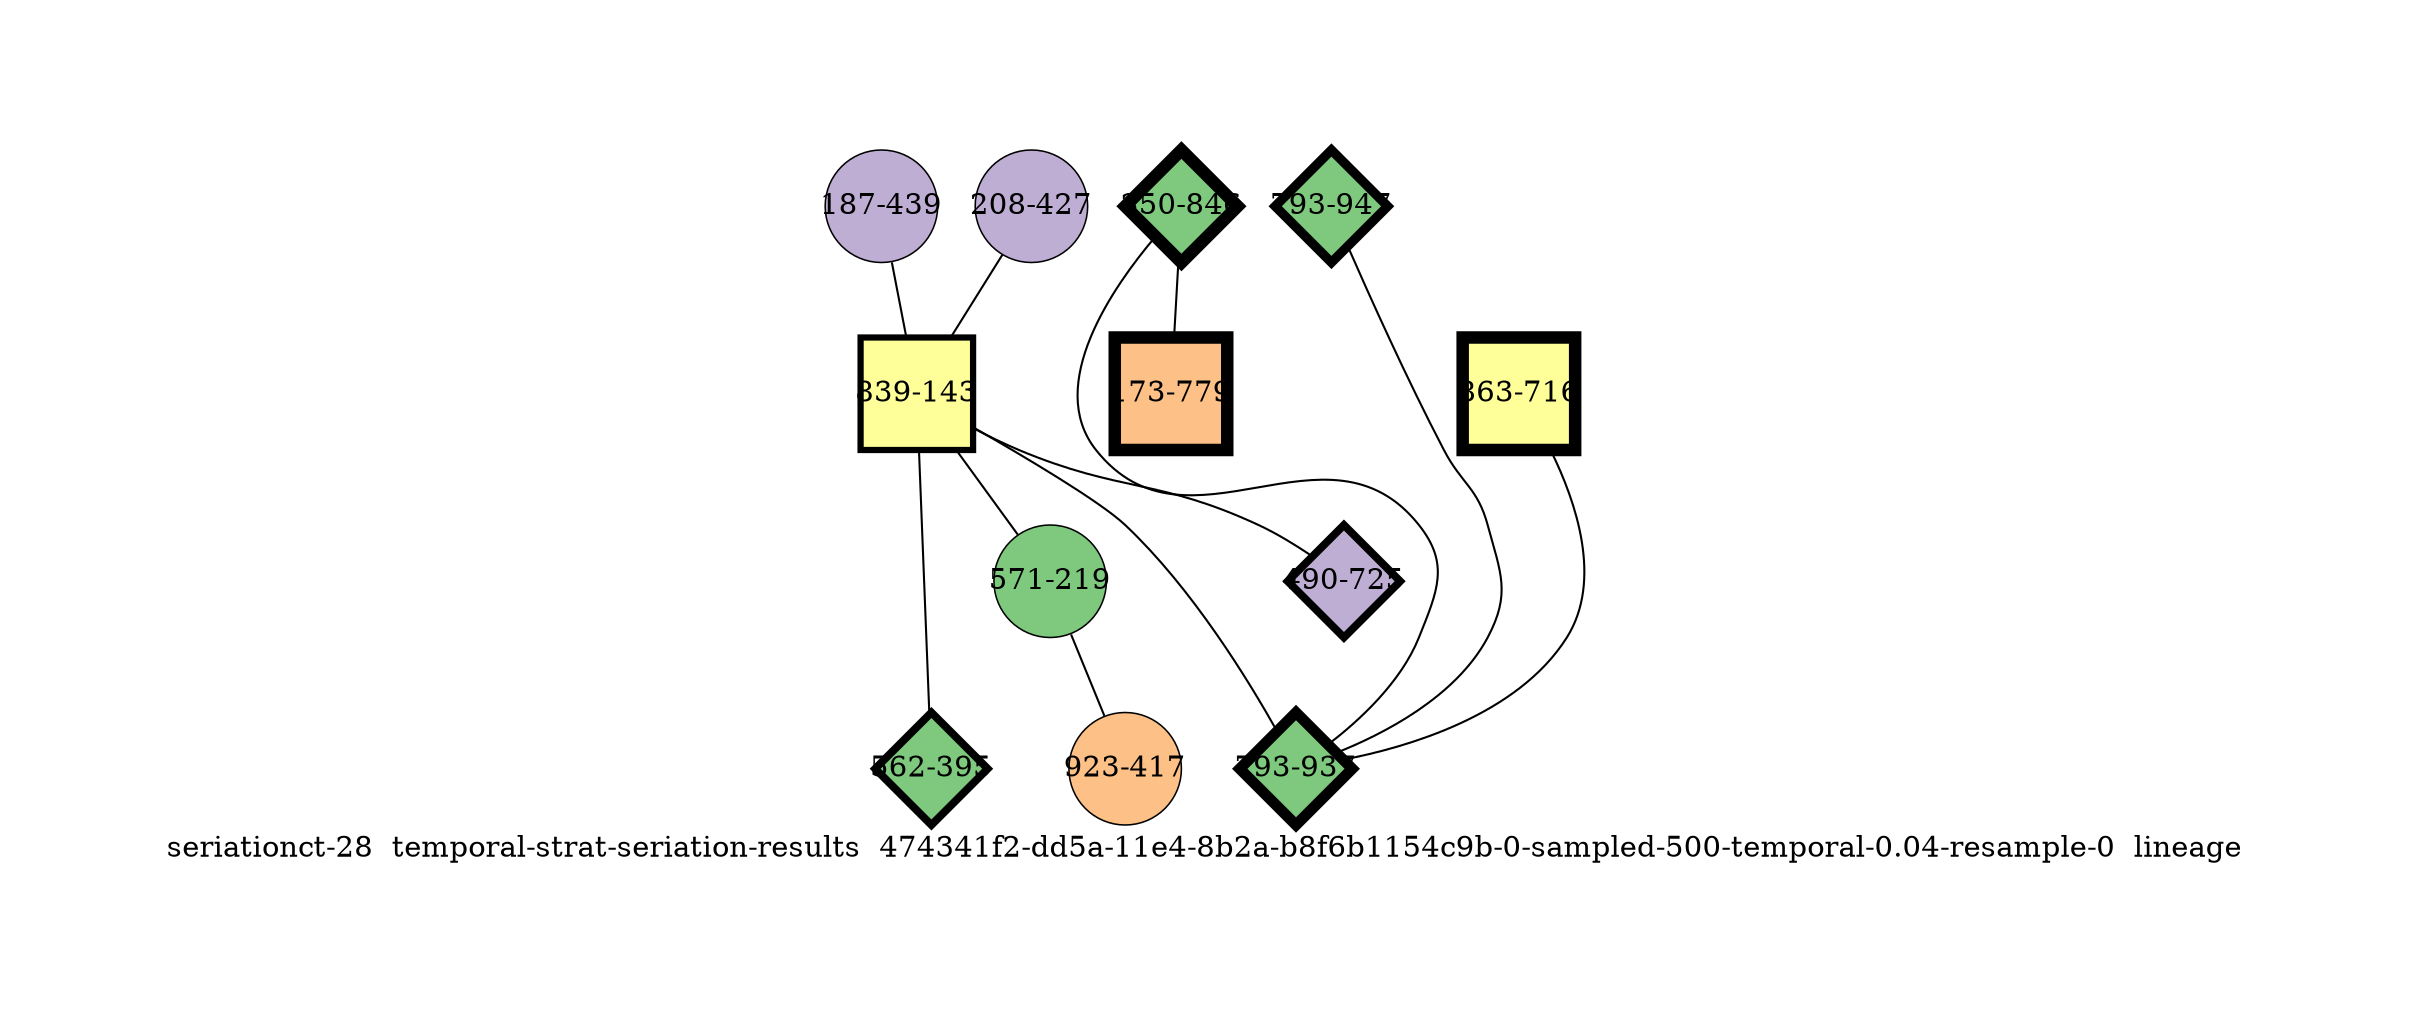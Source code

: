 strict graph "seriationct-28  temporal-strat-seriation-results  474341f2-dd5a-11e4-8b2a-b8f6b1154c9b-0-sampled-500-temporal-0.04-resample-0  lineage" {
labelloc=b;
ratio=auto;
pad="1.0";
label="seriationct-28  temporal-strat-seriation-results  474341f2-dd5a-11e4-8b2a-b8f6b1154c9b-0-sampled-500-temporal-0.04-resample-0  lineage";
node [width="0.75", style=filled, fixedsize=true, height="0.75", shape=circle, label=""];
0 [xCoordinate="439.0", appears_in_slice=1, yCoordinate="187.0", colorscheme=accent8, lineage_id=0, short_label="187-439", label="187-439", shape=circle, cluster_id=1, fillcolor=2, size="500.0", id=0, penwidth="0.75"];
1 [xCoordinate="427.0", appears_in_slice=1, yCoordinate="208.0", colorscheme=accent8, lineage_id=0, short_label="208-427", label="208-427", shape=circle, cluster_id=1, fillcolor=2, size="500.0", id=1, penwidth="0.75"];
2 [xCoordinate="846.0", appears_in_slice=8, yCoordinate="350.0", colorscheme=accent8, lineage_id=2, short_label="350-846", label="350-846", shape=diamond, cluster_id=0, fillcolor=1, size="500.0", id=2, penwidth="6.0"];
3 [xCoordinate="947.0", appears_in_slice=6, yCoordinate="793.0", colorscheme=accent8, lineage_id=2, short_label="793-947", label="793-947", shape=diamond, cluster_id=0, fillcolor=1, size="500.0", id=3, penwidth="4.5"];
4 [xCoordinate="143.0", appears_in_slice=4, yCoordinate="839.0", colorscheme=accent8, lineage_id=1, short_label="839-143", label="839-143", shape=square, cluster_id=3, fillcolor=4, size="500.0", id=4, penwidth="3.0"];
5 [xCoordinate="395.0", appears_in_slice=5, yCoordinate="562.0", colorscheme=accent8, lineage_id=2, short_label="562-395", label="562-395", shape=diamond, cluster_id=0, fillcolor=1, size="500.0", id=5, penwidth="3.75"];
6 [xCoordinate="219.0", appears_in_slice=1, yCoordinate="571.0", colorscheme=accent8, lineage_id=0, short_label="571-219", label="571-219", shape=circle, cluster_id=0, fillcolor=1, size="500.0", id=6, penwidth="0.75"];
7 [xCoordinate="716.0", appears_in_slice=8, yCoordinate="863.0", colorscheme=accent8, lineage_id=1, short_label="863-716", label="863-716", shape=square, cluster_id=3, fillcolor=4, size="500.0", id=7, penwidth="6.0"];
8 [xCoordinate="937.0", appears_in_slice=7, yCoordinate="793.0", colorscheme=accent8, lineage_id=2, short_label="793-937", label="793-937", shape=diamond, cluster_id=0, fillcolor=1, size="500.0", id=9, penwidth="5.25"];
9 [xCoordinate="417.0", appears_in_slice=1, yCoordinate="923.0", colorscheme=accent8, lineage_id=0, short_label="923-417", label="923-417", shape=circle, cluster_id=2, fillcolor=3, size="500.0", id=8, penwidth="0.75"];
10 [xCoordinate="725.0", appears_in_slice=5, yCoordinate="490.0", colorscheme=accent8, lineage_id=2, short_label="490-725", label="490-725", shape=diamond, cluster_id=1, fillcolor=2, size="500.0", id=10, penwidth="3.75"];
11 [xCoordinate="779.0", appears_in_slice=8, yCoordinate="173.0", colorscheme=accent8, lineage_id=1, short_label="173-779", label="173-779", shape=square, cluster_id=2, fillcolor=3, size="500.0", id=11, penwidth="6.0"];
0 -- 4  [inverseweight="2.72294645421", weight="0.367249234172"];
1 -- 4  [inverseweight="2.63640337881", weight="0.379304626916"];
2 -- 8  [inverseweight="3.05423610891", weight="0.327414110875"];
2 -- 11  [inverseweight="12.4149386964", weight="0.0805481222624"];
3 -- 8  [inverseweight="2.17206613538", weight="0.460391138055"];
4 -- 5  [inverseweight="2.73924288586", weight="0.365064377884"];
4 -- 6  [inverseweight="2.6107613892", weight="0.383030024933"];
4 -- 8  [inverseweight="3.03649946177", weight="0.329326585626"];
4 -- 10  [inverseweight="2.85952484135", weight="0.349708449998"];
6 -- 9  [inverseweight="2.05370417707", weight="0.486925045567"];
7 -- 8  [inverseweight="3.09515948901", weight="0.323085128101"];
}
